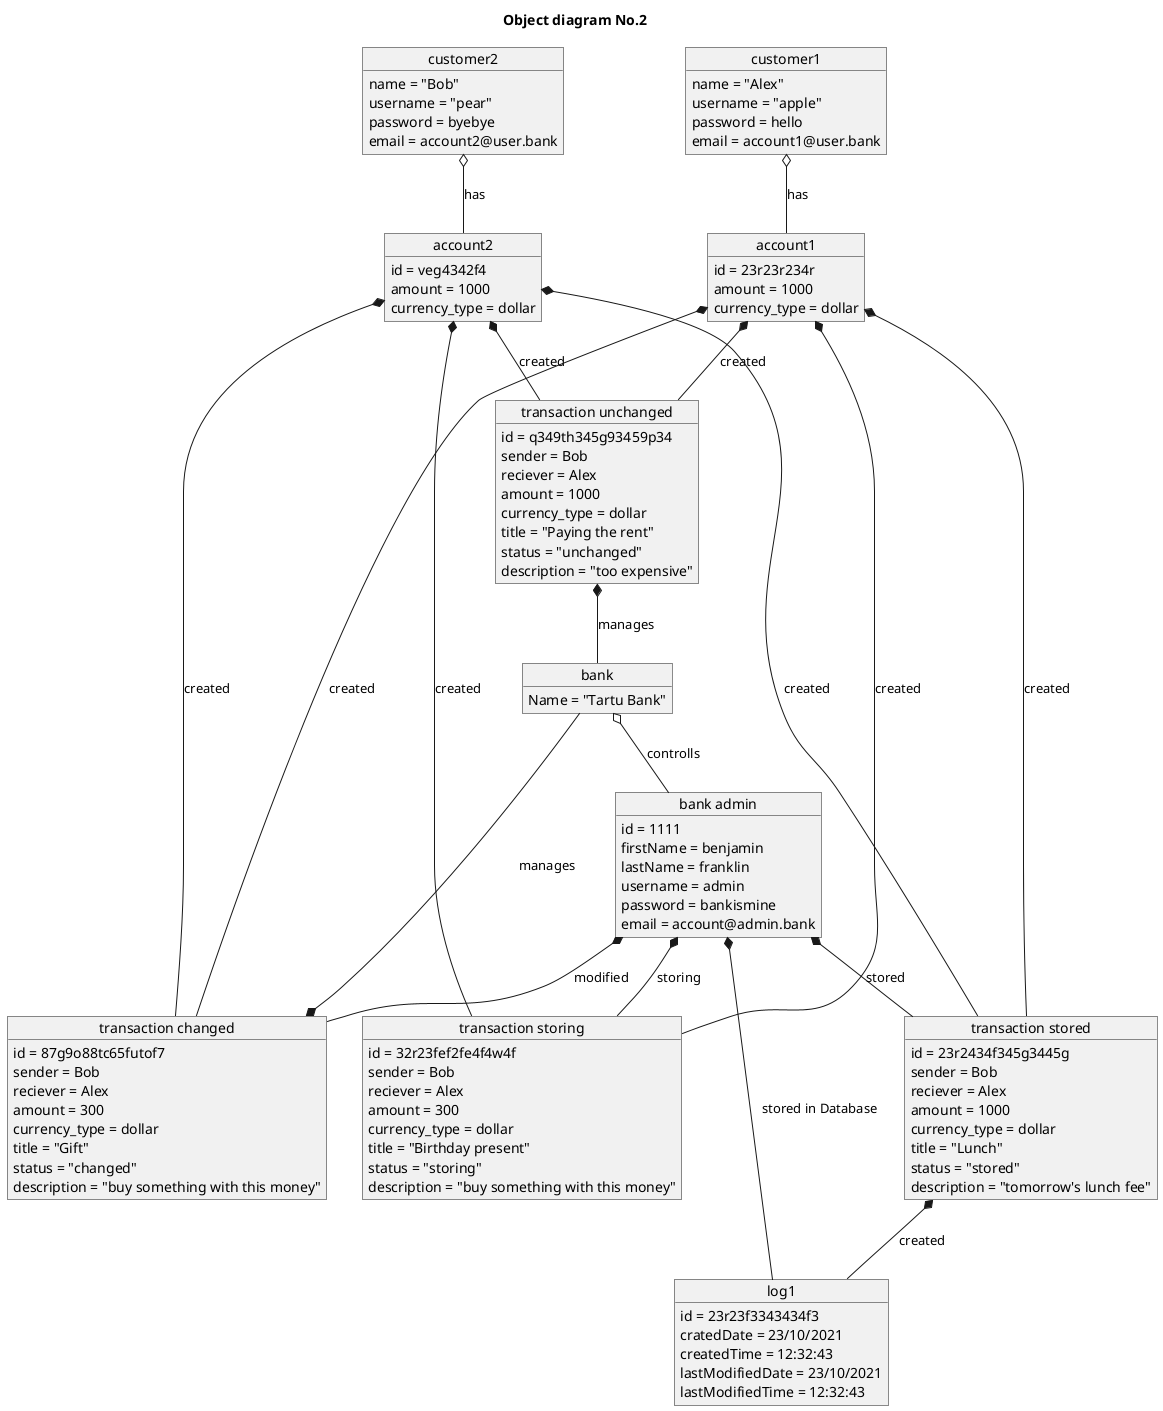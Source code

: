 @startuml
title Object diagram No.2

object bank{
    Name = "Tartu Bank"
}

object "bank admin" as a{
    id = 1111
    firstName = benjamin
    lastName = franklin
    username = admin
    password = bankismine
    email = account@admin.bank
}

object customer1{
    name = "Alex"
    username = "apple"
    password = hello
    email = account1@user.bank
}

object customer2{
    name = "Bob"
    username = "pear"
    password = byebye
    email = account2@user.bank
}

object account1{
    id = 23r23r234r
    amount = 1000
    currency_type = dollar
}

object account2{
    id = veg4342f4
    amount = 1000
    currency_type = dollar
}

Object "transaction unchanged" as t1{
    id = q349th345g93459p34
    sender = Bob
    reciever = Alex
    amount = 1000
    currency_type = dollar
    title = "Paying the rent"
    status = "unchanged"
    description = "too expensive"
}

Object "transaction changed" as t2{
    id = 87g9o88tc65futof7
    sender = Bob
    reciever = Alex
    amount = 300
    currency_type = dollar
    title = "Gift"
    status = "changed"
    description = "buy something with this money"
}

Object "transaction storing" as t3{
    id = 32r23fef2fe4f4w4f
    sender = Bob
    reciever = Alex
    amount = 300
    currency_type = dollar
    title = "Birthday present"
    status = "storing"
    description = "buy something with this money"
}

Object "transaction stored" as t4{
    id = 23r2434f345g3445g
    sender = Bob
    reciever = Alex
    amount = 1000
    currency_type = dollar
    title = "Lunch"
    status = "stored"
    description = "tomorrow's lunch fee"
}

Object log1{
    id = 23r23f3343434f3
    cratedDate = 23/10/2021
    createdTime = 12:32:43
    lastModifiedDate = 23/10/2021
    lastModifiedTime = 12:32:43
}

bank o--  a : controlls
customer1 o-- account1 : has
customer2 o-- account2 : has
t1 *-- bank : manages
t2 *-- bank : manages

account1 *-- t1 : created
account2 *-- t1 : created

account1 *-- t2 : created
account2 *-- t2 : created
a *-- t2 : modified

account1 *-- t3 : created
account2 *-- t3 : created
a *-- t3 : storing

account1 *-- t4 : created
account2 *-- t4 : created
a *-- t4 : stored
t4 *-- log1 : created
a *-- log1 : stored in Database


@enduml
